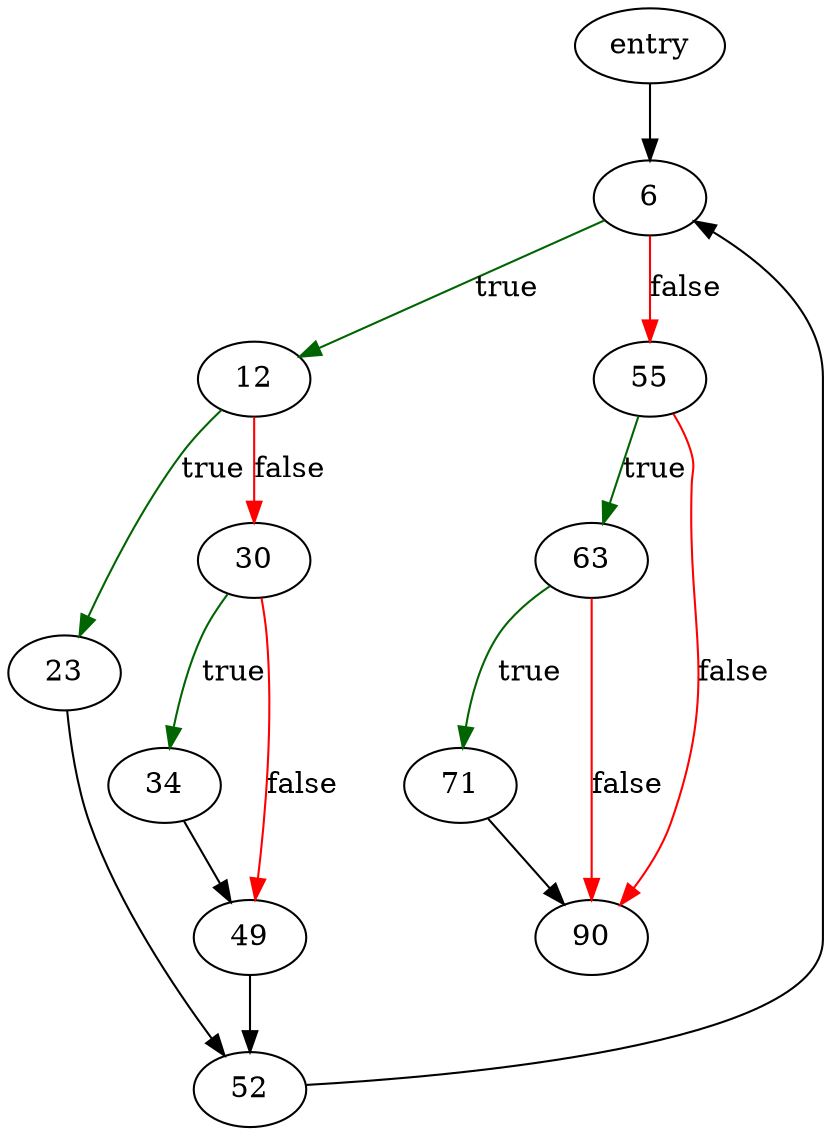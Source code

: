 digraph "sqlite3CollapseDatabaseArray" {
	// Node definitions.
	1 [label=entry];
	6;
	12;
	23;
	30;
	34;
	49;
	52;
	55;
	63;
	71;
	90;

	// Edge definitions.
	1 -> 6;
	6 -> 12 [
		color=darkgreen
		label=true
	];
	6 -> 55 [
		color=red
		label=false
	];
	12 -> 23 [
		color=darkgreen
		label=true
	];
	12 -> 30 [
		color=red
		label=false
	];
	23 -> 52;
	30 -> 34 [
		color=darkgreen
		label=true
	];
	30 -> 49 [
		color=red
		label=false
	];
	34 -> 49;
	49 -> 52;
	52 -> 6;
	55 -> 63 [
		color=darkgreen
		label=true
	];
	55 -> 90 [
		color=red
		label=false
	];
	63 -> 71 [
		color=darkgreen
		label=true
	];
	63 -> 90 [
		color=red
		label=false
	];
	71 -> 90;
}